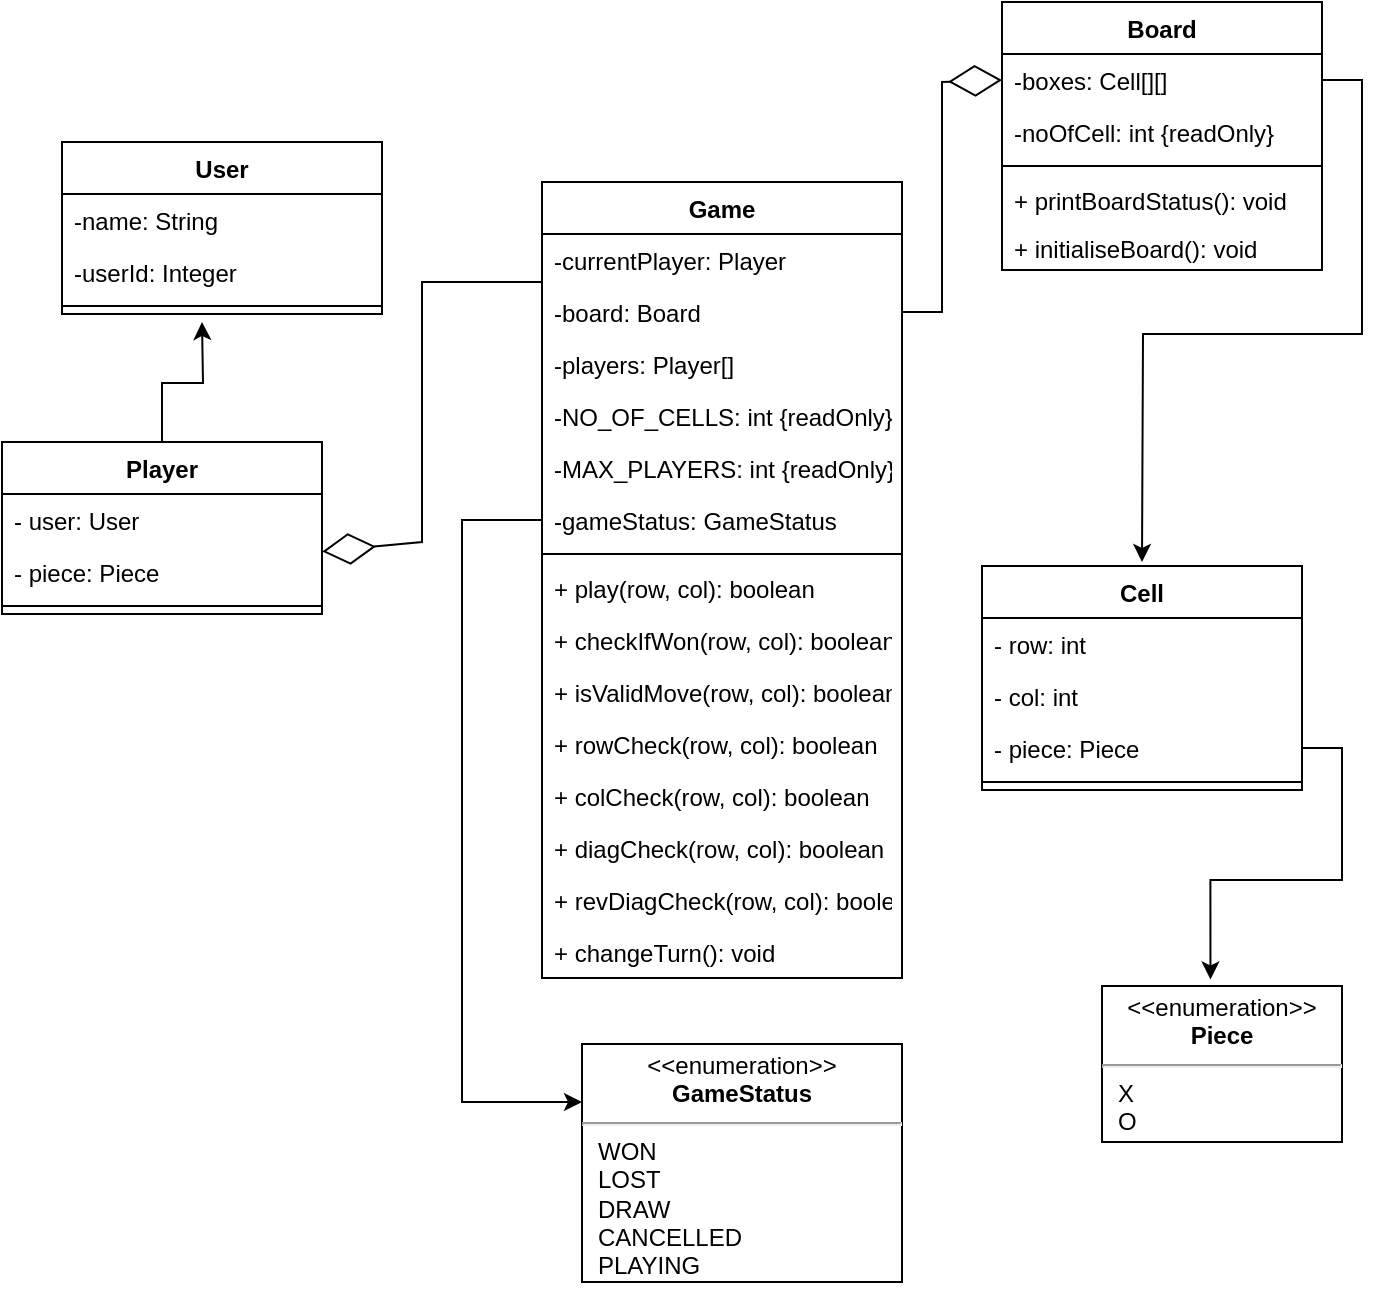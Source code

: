 <mxfile version="20.8.13" type="device"><diagram name="Page-1" id="moJv8ubW5cisgs7PrZl-"><mxGraphModel dx="1222" dy="662" grid="1" gridSize="10" guides="1" tooltips="1" connect="1" arrows="1" fold="1" page="1" pageScale="1" pageWidth="827" pageHeight="1169" math="0" shadow="0"><root><mxCell id="0"/><mxCell id="1" parent="0"/><mxCell id="togor7gvkiVDNPIu1GMH-1" value="User" style="swimlane;fontStyle=1;align=center;verticalAlign=top;childLayout=stackLayout;horizontal=1;startSize=26;horizontalStack=0;resizeParent=1;resizeParentMax=0;resizeLast=0;collapsible=1;marginBottom=0;" vertex="1" parent="1"><mxGeometry x="104" y="250" width="160" height="86" as="geometry"><mxRectangle x="310" y="230" width="70" height="30" as="alternateBounds"/></mxGeometry></mxCell><mxCell id="togor7gvkiVDNPIu1GMH-2" value="-name: String&#10;" style="text;strokeColor=none;fillColor=none;align=left;verticalAlign=top;spacingLeft=4;spacingRight=4;overflow=hidden;rotatable=0;points=[[0,0.5],[1,0.5]];portConstraint=eastwest;" vertex="1" parent="togor7gvkiVDNPIu1GMH-1"><mxGeometry y="26" width="160" height="26" as="geometry"/></mxCell><mxCell id="togor7gvkiVDNPIu1GMH-5" value="-userId: Integer&#10;" style="text;strokeColor=none;fillColor=none;align=left;verticalAlign=top;spacingLeft=4;spacingRight=4;overflow=hidden;rotatable=0;points=[[0,0.5],[1,0.5]];portConstraint=eastwest;" vertex="1" parent="togor7gvkiVDNPIu1GMH-1"><mxGeometry y="52" width="160" height="26" as="geometry"/></mxCell><mxCell id="togor7gvkiVDNPIu1GMH-3" value="" style="line;strokeWidth=1;fillColor=none;align=left;verticalAlign=middle;spacingTop=-1;spacingLeft=3;spacingRight=3;rotatable=0;labelPosition=right;points=[];portConstraint=eastwest;strokeColor=inherit;" vertex="1" parent="togor7gvkiVDNPIu1GMH-1"><mxGeometry y="78" width="160" height="8" as="geometry"/></mxCell><mxCell id="togor7gvkiVDNPIu1GMH-64" style="edgeStyle=orthogonalEdgeStyle;rounded=0;orthogonalLoop=1;jettySize=auto;html=1;exitX=0.5;exitY=0;exitDx=0;exitDy=0;" edge="1" parent="1" source="togor7gvkiVDNPIu1GMH-6"><mxGeometry relative="1" as="geometry"><mxPoint x="174" y="340" as="targetPoint"/></mxGeometry></mxCell><mxCell id="togor7gvkiVDNPIu1GMH-6" value="Player" style="swimlane;fontStyle=1;align=center;verticalAlign=top;childLayout=stackLayout;horizontal=1;startSize=26;horizontalStack=0;resizeParent=1;resizeParentMax=0;resizeLast=0;collapsible=1;marginBottom=0;" vertex="1" parent="1"><mxGeometry x="74" y="400" width="160" height="86" as="geometry"/></mxCell><mxCell id="togor7gvkiVDNPIu1GMH-7" value="- user: User" style="text;strokeColor=none;fillColor=none;align=left;verticalAlign=top;spacingLeft=4;spacingRight=4;overflow=hidden;rotatable=0;points=[[0,0.5],[1,0.5]];portConstraint=eastwest;" vertex="1" parent="togor7gvkiVDNPIu1GMH-6"><mxGeometry y="26" width="160" height="26" as="geometry"/></mxCell><mxCell id="togor7gvkiVDNPIu1GMH-10" value="- piece: Piece" style="text;strokeColor=none;fillColor=none;align=left;verticalAlign=top;spacingLeft=4;spacingRight=4;overflow=hidden;rotatable=0;points=[[0,0.5],[1,0.5]];portConstraint=eastwest;" vertex="1" parent="togor7gvkiVDNPIu1GMH-6"><mxGeometry y="52" width="160" height="26" as="geometry"/></mxCell><mxCell id="togor7gvkiVDNPIu1GMH-8" value="" style="line;strokeWidth=1;fillColor=none;align=left;verticalAlign=middle;spacingTop=-1;spacingLeft=3;spacingRight=3;rotatable=0;labelPosition=right;points=[];portConstraint=eastwest;strokeColor=inherit;" vertex="1" parent="togor7gvkiVDNPIu1GMH-6"><mxGeometry y="78" width="160" height="8" as="geometry"/></mxCell><mxCell id="togor7gvkiVDNPIu1GMH-11" value="&lt;p style=&quot;margin:0px;margin-top:4px;text-align:center;&quot;&gt;&amp;lt;&amp;lt;enumeration&amp;gt;&amp;gt;&lt;br&gt;&lt;b&gt;Piece&lt;/b&gt;&lt;/p&gt;&lt;hr&gt;&lt;p style=&quot;margin:0px;margin-left:8px;text-align:left;&quot;&gt;X&lt;br&gt;O&lt;/p&gt;" style="shape=rect;html=1;overflow=fill;whiteSpace=wrap;" vertex="1" parent="1"><mxGeometry x="624" y="672" width="120" height="78" as="geometry"/></mxCell><mxCell id="togor7gvkiVDNPIu1GMH-15" value="Cell" style="swimlane;fontStyle=1;align=center;verticalAlign=top;childLayout=stackLayout;horizontal=1;startSize=26;horizontalStack=0;resizeParent=1;resizeParentMax=0;resizeLast=0;collapsible=1;marginBottom=0;" vertex="1" parent="1"><mxGeometry x="564" y="462" width="160" height="112" as="geometry"/></mxCell><mxCell id="togor7gvkiVDNPIu1GMH-16" value="- row: int" style="text;strokeColor=none;fillColor=none;align=left;verticalAlign=top;spacingLeft=4;spacingRight=4;overflow=hidden;rotatable=0;points=[[0,0.5],[1,0.5]];portConstraint=eastwest;" vertex="1" parent="togor7gvkiVDNPIu1GMH-15"><mxGeometry y="26" width="160" height="26" as="geometry"/></mxCell><mxCell id="togor7gvkiVDNPIu1GMH-19" value="- col: int" style="text;strokeColor=none;fillColor=none;align=left;verticalAlign=top;spacingLeft=4;spacingRight=4;overflow=hidden;rotatable=0;points=[[0,0.5],[1,0.5]];portConstraint=eastwest;" vertex="1" parent="togor7gvkiVDNPIu1GMH-15"><mxGeometry y="52" width="160" height="26" as="geometry"/></mxCell><mxCell id="togor7gvkiVDNPIu1GMH-20" value="- piece: Piece" style="text;strokeColor=none;fillColor=none;align=left;verticalAlign=top;spacingLeft=4;spacingRight=4;overflow=hidden;rotatable=0;points=[[0,0.5],[1,0.5]];portConstraint=eastwest;" vertex="1" parent="togor7gvkiVDNPIu1GMH-15"><mxGeometry y="78" width="160" height="26" as="geometry"/></mxCell><mxCell id="togor7gvkiVDNPIu1GMH-17" value="" style="line;strokeWidth=1;fillColor=none;align=left;verticalAlign=middle;spacingTop=-1;spacingLeft=3;spacingRight=3;rotatable=0;labelPosition=right;points=[];portConstraint=eastwest;strokeColor=inherit;" vertex="1" parent="togor7gvkiVDNPIu1GMH-15"><mxGeometry y="104" width="160" height="8" as="geometry"/></mxCell><mxCell id="togor7gvkiVDNPIu1GMH-21" style="edgeStyle=orthogonalEdgeStyle;rounded=0;orthogonalLoop=1;jettySize=auto;html=1;exitX=1;exitY=0.5;exitDx=0;exitDy=0;entryX=0.452;entryY=-0.042;entryDx=0;entryDy=0;entryPerimeter=0;" edge="1" parent="1" source="togor7gvkiVDNPIu1GMH-20" target="togor7gvkiVDNPIu1GMH-11"><mxGeometry relative="1" as="geometry"/></mxCell><mxCell id="togor7gvkiVDNPIu1GMH-22" value="Board" style="swimlane;fontStyle=1;align=center;verticalAlign=top;childLayout=stackLayout;horizontal=1;startSize=26;horizontalStack=0;resizeParent=1;resizeParentMax=0;resizeLast=0;collapsible=1;marginBottom=0;" vertex="1" parent="1"><mxGeometry x="574" y="180" width="160" height="134" as="geometry"/></mxCell><mxCell id="togor7gvkiVDNPIu1GMH-23" value="-boxes: Cell[][]" style="text;strokeColor=none;fillColor=none;align=left;verticalAlign=top;spacingLeft=4;spacingRight=4;overflow=hidden;rotatable=0;points=[[0,0.5],[1,0.5]];portConstraint=eastwest;" vertex="1" parent="togor7gvkiVDNPIu1GMH-22"><mxGeometry y="26" width="160" height="26" as="geometry"/></mxCell><mxCell id="togor7gvkiVDNPIu1GMH-26" value="-noOfCell: int {readOnly}" style="text;strokeColor=none;fillColor=none;align=left;verticalAlign=top;spacingLeft=4;spacingRight=4;overflow=hidden;rotatable=0;points=[[0,0.5],[1,0.5]];portConstraint=eastwest;" vertex="1" parent="togor7gvkiVDNPIu1GMH-22"><mxGeometry y="52" width="160" height="26" as="geometry"/></mxCell><mxCell id="togor7gvkiVDNPIu1GMH-24" value="" style="line;strokeWidth=1;fillColor=none;align=left;verticalAlign=middle;spacingTop=-1;spacingLeft=3;spacingRight=3;rotatable=0;labelPosition=right;points=[];portConstraint=eastwest;strokeColor=inherit;" vertex="1" parent="togor7gvkiVDNPIu1GMH-22"><mxGeometry y="78" width="160" height="8" as="geometry"/></mxCell><mxCell id="togor7gvkiVDNPIu1GMH-25" value="+ printBoardStatus(): void" style="text;strokeColor=none;fillColor=none;align=left;verticalAlign=top;spacingLeft=4;spacingRight=4;overflow=hidden;rotatable=0;points=[[0,0.5],[1,0.5]];portConstraint=eastwest;" vertex="1" parent="togor7gvkiVDNPIu1GMH-22"><mxGeometry y="86" width="160" height="24" as="geometry"/></mxCell><mxCell id="togor7gvkiVDNPIu1GMH-27" value="+ initialiseBoard(): void" style="text;strokeColor=none;fillColor=none;align=left;verticalAlign=top;spacingLeft=4;spacingRight=4;overflow=hidden;rotatable=0;points=[[0,0.5],[1,0.5]];portConstraint=eastwest;" vertex="1" parent="togor7gvkiVDNPIu1GMH-22"><mxGeometry y="110" width="160" height="24" as="geometry"/></mxCell><mxCell id="togor7gvkiVDNPIu1GMH-28" style="edgeStyle=orthogonalEdgeStyle;rounded=0;orthogonalLoop=1;jettySize=auto;html=1;exitX=1;exitY=0.5;exitDx=0;exitDy=0;" edge="1" parent="1" source="togor7gvkiVDNPIu1GMH-23"><mxGeometry relative="1" as="geometry"><mxPoint x="644" y="460" as="targetPoint"/></mxGeometry></mxCell><mxCell id="togor7gvkiVDNPIu1GMH-29" value="Game" style="swimlane;fontStyle=1;align=center;verticalAlign=top;childLayout=stackLayout;horizontal=1;startSize=26;horizontalStack=0;resizeParent=1;resizeParentMax=0;resizeLast=0;collapsible=1;marginBottom=0;" vertex="1" parent="1"><mxGeometry x="344" y="270" width="180" height="398" as="geometry"/></mxCell><mxCell id="togor7gvkiVDNPIu1GMH-30" value="-currentPlayer: Player&#10;" style="text;strokeColor=none;fillColor=none;align=left;verticalAlign=top;spacingLeft=4;spacingRight=4;overflow=hidden;rotatable=0;points=[[0,0.5],[1,0.5]];portConstraint=eastwest;" vertex="1" parent="togor7gvkiVDNPIu1GMH-29"><mxGeometry y="26" width="180" height="26" as="geometry"/></mxCell><mxCell id="togor7gvkiVDNPIu1GMH-33" value="-board: Board&#10;" style="text;strokeColor=none;fillColor=none;align=left;verticalAlign=top;spacingLeft=4;spacingRight=4;overflow=hidden;rotatable=0;points=[[0,0.5],[1,0.5]];portConstraint=eastwest;" vertex="1" parent="togor7gvkiVDNPIu1GMH-29"><mxGeometry y="52" width="180" height="26" as="geometry"/></mxCell><mxCell id="togor7gvkiVDNPIu1GMH-34" value="-players: Player[]&#10;" style="text;strokeColor=none;fillColor=none;align=left;verticalAlign=top;spacingLeft=4;spacingRight=4;overflow=hidden;rotatable=0;points=[[0,0.5],[1,0.5]];portConstraint=eastwest;" vertex="1" parent="togor7gvkiVDNPIu1GMH-29"><mxGeometry y="78" width="180" height="26" as="geometry"/></mxCell><mxCell id="togor7gvkiVDNPIu1GMH-35" value="-NO_OF_CELLS: int {readOnly}&#10;" style="text;strokeColor=none;fillColor=none;align=left;verticalAlign=top;spacingLeft=4;spacingRight=4;overflow=hidden;rotatable=0;points=[[0,0.5],[1,0.5]];portConstraint=eastwest;" vertex="1" parent="togor7gvkiVDNPIu1GMH-29"><mxGeometry y="104" width="180" height="26" as="geometry"/></mxCell><mxCell id="togor7gvkiVDNPIu1GMH-36" value="-MAX_PLAYERS: int {readOnly}&#10;" style="text;strokeColor=none;fillColor=none;align=left;verticalAlign=top;spacingLeft=4;spacingRight=4;overflow=hidden;rotatable=0;points=[[0,0.5],[1,0.5]];portConstraint=eastwest;" vertex="1" parent="togor7gvkiVDNPIu1GMH-29"><mxGeometry y="130" width="180" height="26" as="geometry"/></mxCell><mxCell id="togor7gvkiVDNPIu1GMH-37" value="-gameStatus: GameStatus&#10;" style="text;strokeColor=none;fillColor=none;align=left;verticalAlign=top;spacingLeft=4;spacingRight=4;overflow=hidden;rotatable=0;points=[[0,0.5],[1,0.5]];portConstraint=eastwest;" vertex="1" parent="togor7gvkiVDNPIu1GMH-29"><mxGeometry y="156" width="180" height="26" as="geometry"/></mxCell><mxCell id="togor7gvkiVDNPIu1GMH-31" value="" style="line;strokeWidth=1;fillColor=none;align=left;verticalAlign=middle;spacingTop=-1;spacingLeft=3;spacingRight=3;rotatable=0;labelPosition=right;points=[];portConstraint=eastwest;strokeColor=inherit;" vertex="1" parent="togor7gvkiVDNPIu1GMH-29"><mxGeometry y="182" width="180" height="8" as="geometry"/></mxCell><mxCell id="togor7gvkiVDNPIu1GMH-32" value="+ play(row, col): boolean" style="text;strokeColor=none;fillColor=none;align=left;verticalAlign=top;spacingLeft=4;spacingRight=4;overflow=hidden;rotatable=0;points=[[0,0.5],[1,0.5]];portConstraint=eastwest;" vertex="1" parent="togor7gvkiVDNPIu1GMH-29"><mxGeometry y="190" width="180" height="26" as="geometry"/></mxCell><mxCell id="togor7gvkiVDNPIu1GMH-58" value="+ checkIfWon(row, col): boolean" style="text;strokeColor=none;fillColor=none;align=left;verticalAlign=top;spacingLeft=4;spacingRight=4;overflow=hidden;rotatable=0;points=[[0,0.5],[1,0.5]];portConstraint=eastwest;" vertex="1" parent="togor7gvkiVDNPIu1GMH-29"><mxGeometry y="216" width="180" height="26" as="geometry"/></mxCell><mxCell id="togor7gvkiVDNPIu1GMH-59" value="+ isValidMove(row, col): boolean" style="text;strokeColor=none;fillColor=none;align=left;verticalAlign=top;spacingLeft=4;spacingRight=4;overflow=hidden;rotatable=0;points=[[0,0.5],[1,0.5]];portConstraint=eastwest;" vertex="1" parent="togor7gvkiVDNPIu1GMH-29"><mxGeometry y="242" width="180" height="26" as="geometry"/></mxCell><mxCell id="togor7gvkiVDNPIu1GMH-60" value="+ rowCheck(row, col): boolean" style="text;strokeColor=none;fillColor=none;align=left;verticalAlign=top;spacingLeft=4;spacingRight=4;overflow=hidden;rotatable=0;points=[[0,0.5],[1,0.5]];portConstraint=eastwest;" vertex="1" parent="togor7gvkiVDNPIu1GMH-29"><mxGeometry y="268" width="180" height="26" as="geometry"/></mxCell><mxCell id="togor7gvkiVDNPIu1GMH-61" value="+ colCheck(row, col): boolean" style="text;strokeColor=none;fillColor=none;align=left;verticalAlign=top;spacingLeft=4;spacingRight=4;overflow=hidden;rotatable=0;points=[[0,0.5],[1,0.5]];portConstraint=eastwest;" vertex="1" parent="togor7gvkiVDNPIu1GMH-29"><mxGeometry y="294" width="180" height="26" as="geometry"/></mxCell><mxCell id="togor7gvkiVDNPIu1GMH-62" value="+ diagCheck(row, col): boolean" style="text;strokeColor=none;fillColor=none;align=left;verticalAlign=top;spacingLeft=4;spacingRight=4;overflow=hidden;rotatable=0;points=[[0,0.5],[1,0.5]];portConstraint=eastwest;" vertex="1" parent="togor7gvkiVDNPIu1GMH-29"><mxGeometry y="320" width="180" height="26" as="geometry"/></mxCell><mxCell id="togor7gvkiVDNPIu1GMH-63" value="+ revDiagCheck(row, col): boolean" style="text;strokeColor=none;fillColor=none;align=left;verticalAlign=top;spacingLeft=4;spacingRight=4;overflow=hidden;rotatable=0;points=[[0,0.5],[1,0.5]];portConstraint=eastwest;" vertex="1" parent="togor7gvkiVDNPIu1GMH-29"><mxGeometry y="346" width="180" height="26" as="geometry"/></mxCell><mxCell id="togor7gvkiVDNPIu1GMH-83" value="+ changeTurn(): void" style="text;strokeColor=none;fillColor=none;align=left;verticalAlign=top;spacingLeft=4;spacingRight=4;overflow=hidden;rotatable=0;points=[[0,0.5],[1,0.5]];portConstraint=eastwest;" vertex="1" parent="togor7gvkiVDNPIu1GMH-29"><mxGeometry y="372" width="180" height="26" as="geometry"/></mxCell><mxCell id="togor7gvkiVDNPIu1GMH-38" value="&lt;p style=&quot;margin:0px;margin-top:4px;text-align:center;&quot;&gt;&amp;lt;&amp;lt;enumeration&amp;gt;&amp;gt;&lt;br&gt;&lt;b&gt;GameStatus&lt;/b&gt;&lt;/p&gt;&lt;hr&gt;&lt;p style=&quot;margin:0px;margin-left:8px;text-align:left;&quot;&gt;WON&lt;br&gt;LOST&lt;br&gt;DRAW&lt;br&gt;CANCELLED&lt;br&gt;PLAYING&lt;/p&gt;" style="shape=rect;html=1;overflow=fill;whiteSpace=wrap;" vertex="1" parent="1"><mxGeometry x="364" y="701" width="160" height="119" as="geometry"/></mxCell><mxCell id="togor7gvkiVDNPIu1GMH-47" style="edgeStyle=orthogonalEdgeStyle;rounded=0;orthogonalLoop=1;jettySize=auto;html=1;exitX=0.5;exitY=1;exitDx=0;exitDy=0;" edge="1" parent="1" source="togor7gvkiVDNPIu1GMH-38" target="togor7gvkiVDNPIu1GMH-38"><mxGeometry relative="1" as="geometry"/></mxCell><mxCell id="togor7gvkiVDNPIu1GMH-48" style="edgeStyle=orthogonalEdgeStyle;rounded=0;orthogonalLoop=1;jettySize=auto;html=1;exitX=0.5;exitY=1;exitDx=0;exitDy=0;" edge="1" parent="1" source="togor7gvkiVDNPIu1GMH-38" target="togor7gvkiVDNPIu1GMH-38"><mxGeometry relative="1" as="geometry"/></mxCell><mxCell id="togor7gvkiVDNPIu1GMH-67" style="edgeStyle=orthogonalEdgeStyle;rounded=0;orthogonalLoop=1;jettySize=auto;html=1;entryX=0;entryY=0.25;entryDx=0;entryDy=0;" edge="1" parent="1" source="togor7gvkiVDNPIu1GMH-37" target="togor7gvkiVDNPIu1GMH-38"><mxGeometry relative="1" as="geometry"><mxPoint x="284" y="730" as="targetPoint"/><Array as="points"><mxPoint x="304" y="439"/><mxPoint x="304" y="730"/><mxPoint x="364" y="730"/></Array></mxGeometry></mxCell><mxCell id="togor7gvkiVDNPIu1GMH-84" value="" style="endArrow=diamondThin;endFill=0;endSize=24;html=1;rounded=0;entryX=1.001;entryY=0.106;entryDx=0;entryDy=0;entryPerimeter=0;" edge="1" parent="1" target="togor7gvkiVDNPIu1GMH-10"><mxGeometry width="160" relative="1" as="geometry"><mxPoint x="344" y="320" as="sourcePoint"/><mxPoint x="294" y="390" as="targetPoint"/><Array as="points"><mxPoint x="284" y="320"/><mxPoint x="284" y="450"/></Array></mxGeometry></mxCell><mxCell id="togor7gvkiVDNPIu1GMH-85" value="" style="endArrow=diamondThin;endFill=0;endSize=24;html=1;rounded=0;exitX=1;exitY=0.5;exitDx=0;exitDy=0;entryX=0;entryY=0.5;entryDx=0;entryDy=0;" edge="1" parent="1" source="togor7gvkiVDNPIu1GMH-33" target="togor7gvkiVDNPIu1GMH-23"><mxGeometry width="160" relative="1" as="geometry"><mxPoint x="354" y="280" as="sourcePoint"/><mxPoint x="514" y="280" as="targetPoint"/><Array as="points"><mxPoint x="544" y="335"/><mxPoint x="544" y="220"/></Array></mxGeometry></mxCell></root></mxGraphModel></diagram></mxfile>